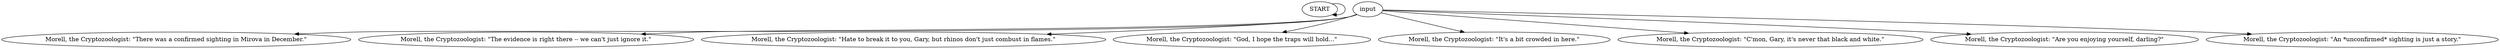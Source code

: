 # COAST / MORELL barks whirling
# Morel says this stuff in Whirling.
# ==================================================
digraph G {
	  0 [label="START"];
	  1 [label="input"];
	  2 [label="Morell, the Cryptozoologist: \"There was a confirmed sighting in Mirova in December.\""];
	  3 [label="Morell, the Cryptozoologist: \"The evidence is right there -- we can't just ignore it.\""];
	  4 [label="Morell, the Cryptozoologist: \"Hate to break it to you, Gary, but rhinos don't just combust in flames.\""];
	  5 [label="Morell, the Cryptozoologist: \"God, I hope the traps will hold...\""];
	  6 [label="Morell, the Cryptozoologist: \"It's a bit crowded in here.\""];
	  7 [label="Morell, the Cryptozoologist: \"C'mon, Gary, it's never that black and white.\""];
	  8 [label="Morell, the Cryptozoologist: \"Are you enjoying yourself, darling?\""];
	  9 [label="Morell, the Cryptozoologist: \"An *unconfirmed* sighting is just a story.\""];
	  0 -> 0
	  1 -> 2
	  1 -> 3
	  1 -> 4
	  1 -> 5
	  1 -> 6
	  1 -> 7
	  1 -> 8
	  1 -> 9
}


